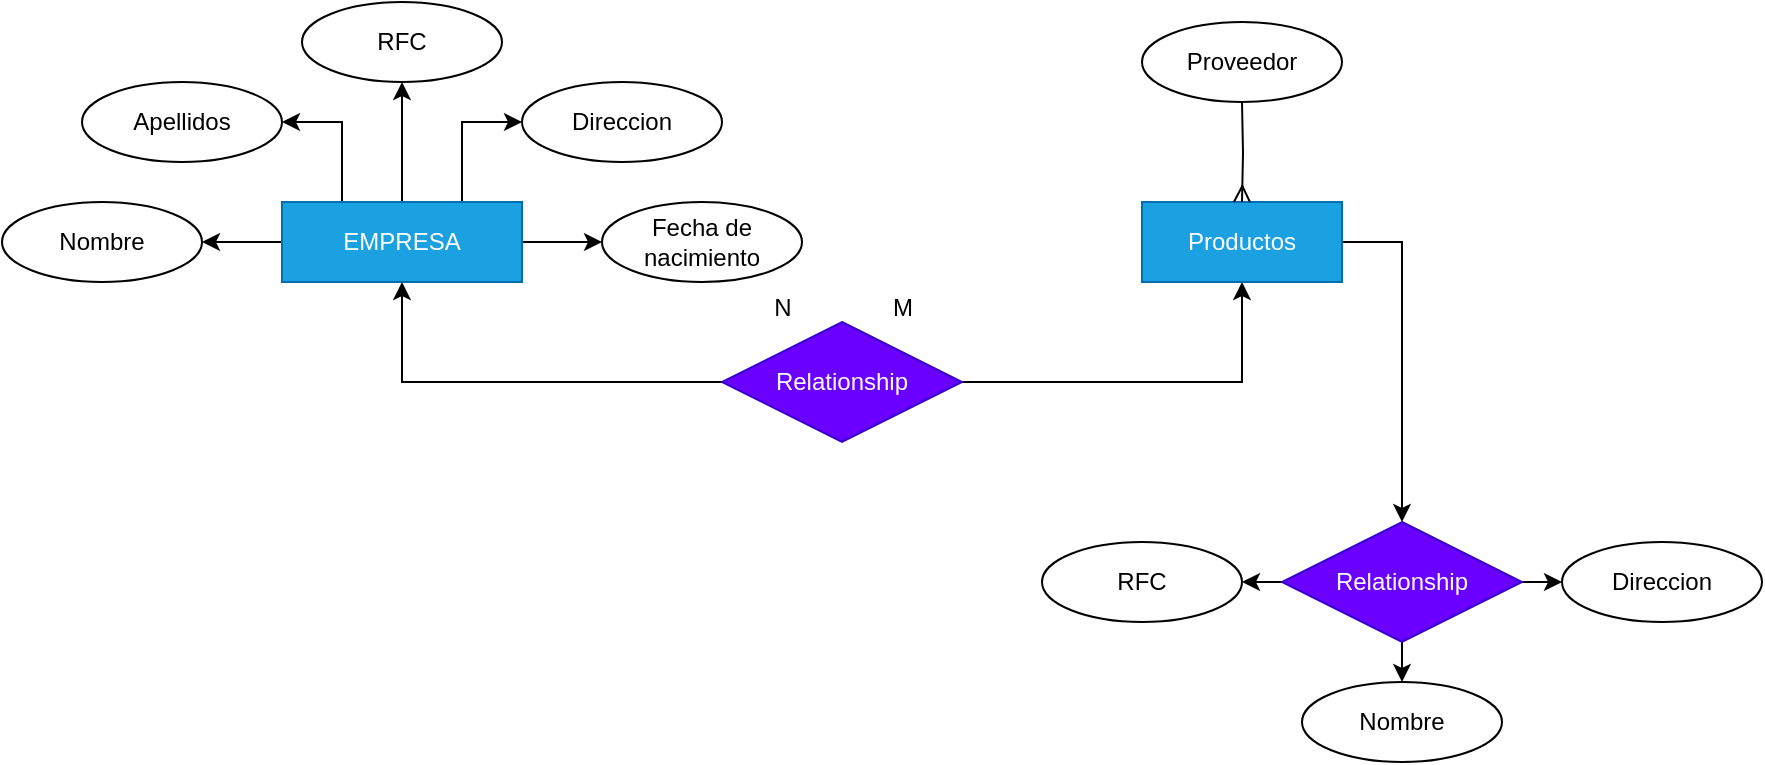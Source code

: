 <mxfile version="21.5.0" type="github">
  <diagram name="Página-1" id="BZU5Pdjm4a0VGJ9nNCwF">
    <mxGraphModel dx="2261" dy="796" grid="1" gridSize="10" guides="1" tooltips="1" connect="1" arrows="1" fold="1" page="1" pageScale="1" pageWidth="827" pageHeight="1169" math="0" shadow="0">
      <root>
        <mxCell id="0" />
        <mxCell id="1" parent="0" />
        <mxCell id="qq-Bk-SFmmzg_iNEhvCK-23" value="" style="edgeStyle=orthogonalEdgeStyle;rounded=0;orthogonalLoop=1;jettySize=auto;html=1;" parent="1" source="qq-Bk-SFmmzg_iNEhvCK-15" target="qq-Bk-SFmmzg_iNEhvCK-21" edge="1">
          <mxGeometry relative="1" as="geometry" />
        </mxCell>
        <mxCell id="qq-Bk-SFmmzg_iNEhvCK-24" style="edgeStyle=orthogonalEdgeStyle;rounded=0;orthogonalLoop=1;jettySize=auto;html=1;exitX=0.75;exitY=0;exitDx=0;exitDy=0;entryX=0;entryY=0.5;entryDx=0;entryDy=0;" parent="1" source="qq-Bk-SFmmzg_iNEhvCK-15" target="qq-Bk-SFmmzg_iNEhvCK-20" edge="1">
          <mxGeometry relative="1" as="geometry" />
        </mxCell>
        <mxCell id="qq-Bk-SFmmzg_iNEhvCK-25" style="edgeStyle=orthogonalEdgeStyle;rounded=0;orthogonalLoop=1;jettySize=auto;html=1;exitX=0.5;exitY=0;exitDx=0;exitDy=0;entryX=0.5;entryY=1;entryDx=0;entryDy=0;" parent="1" source="qq-Bk-SFmmzg_iNEhvCK-15" target="qq-Bk-SFmmzg_iNEhvCK-19" edge="1">
          <mxGeometry relative="1" as="geometry" />
        </mxCell>
        <mxCell id="QmXaTsVElWDxZMW3K1UR-1" style="edgeStyle=orthogonalEdgeStyle;rounded=0;orthogonalLoop=1;jettySize=auto;html=1;exitX=0.25;exitY=0;exitDx=0;exitDy=0;entryX=1;entryY=0.5;entryDx=0;entryDy=0;" parent="1" source="qq-Bk-SFmmzg_iNEhvCK-15" target="qq-Bk-SFmmzg_iNEhvCK-18" edge="1">
          <mxGeometry relative="1" as="geometry" />
        </mxCell>
        <mxCell id="QmXaTsVElWDxZMW3K1UR-2" style="edgeStyle=orthogonalEdgeStyle;rounded=0;orthogonalLoop=1;jettySize=auto;html=1;exitX=0;exitY=0.5;exitDx=0;exitDy=0;entryX=1;entryY=0.5;entryDx=0;entryDy=0;" parent="1" source="qq-Bk-SFmmzg_iNEhvCK-15" target="qq-Bk-SFmmzg_iNEhvCK-17" edge="1">
          <mxGeometry relative="1" as="geometry" />
        </mxCell>
        <mxCell id="qq-Bk-SFmmzg_iNEhvCK-15" value="EMPRESA" style="whiteSpace=wrap;html=1;align=center;fillColor=#1ba1e2;fontColor=#ffffff;strokeColor=#006EAF;" parent="1" vertex="1">
          <mxGeometry x="80" y="280" width="120" height="40" as="geometry" />
        </mxCell>
        <mxCell id="qq-Bk-SFmmzg_iNEhvCK-17" value="Nombre" style="ellipse;whiteSpace=wrap;html=1;align=center;" parent="1" vertex="1">
          <mxGeometry x="-60" y="280" width="100" height="40" as="geometry" />
        </mxCell>
        <mxCell id="qq-Bk-SFmmzg_iNEhvCK-18" value="Apellidos" style="ellipse;whiteSpace=wrap;html=1;align=center;" parent="1" vertex="1">
          <mxGeometry x="-20" y="220" width="100" height="40" as="geometry" />
        </mxCell>
        <mxCell id="qq-Bk-SFmmzg_iNEhvCK-19" value="RFC" style="ellipse;whiteSpace=wrap;html=1;align=center;" parent="1" vertex="1">
          <mxGeometry x="90" y="180" width="100" height="40" as="geometry" />
        </mxCell>
        <mxCell id="qq-Bk-SFmmzg_iNEhvCK-20" value="Direccion" style="ellipse;whiteSpace=wrap;html=1;align=center;" parent="1" vertex="1">
          <mxGeometry x="200" y="220" width="100" height="40" as="geometry" />
        </mxCell>
        <mxCell id="qq-Bk-SFmmzg_iNEhvCK-21" value="Fecha de nacimiento" style="ellipse;whiteSpace=wrap;html=1;align=center;" parent="1" vertex="1">
          <mxGeometry x="240" y="280" width="100" height="40" as="geometry" />
        </mxCell>
        <mxCell id="qq-Bk-SFmmzg_iNEhvCK-28" style="edgeStyle=orthogonalEdgeStyle;rounded=0;orthogonalLoop=1;jettySize=auto;html=1;entryX=0.5;entryY=1;entryDx=0;entryDy=0;" parent="1" source="qq-Bk-SFmmzg_iNEhvCK-27" target="qq-Bk-SFmmzg_iNEhvCK-15" edge="1">
          <mxGeometry relative="1" as="geometry" />
        </mxCell>
        <mxCell id="qq-Bk-SFmmzg_iNEhvCK-30" style="edgeStyle=orthogonalEdgeStyle;rounded=0;orthogonalLoop=1;jettySize=auto;html=1;exitX=1;exitY=0.5;exitDx=0;exitDy=0;entryX=0.5;entryY=1;entryDx=0;entryDy=0;" parent="1" source="qq-Bk-SFmmzg_iNEhvCK-27" target="qq-Bk-SFmmzg_iNEhvCK-29" edge="1">
          <mxGeometry relative="1" as="geometry" />
        </mxCell>
        <mxCell id="qq-Bk-SFmmzg_iNEhvCK-27" value="Relationship" style="shape=rhombus;perimeter=rhombusPerimeter;whiteSpace=wrap;html=1;align=center;fillColor=#6a00ff;fontColor=#ffffff;strokeColor=#3700CC;" parent="1" vertex="1">
          <mxGeometry x="300" y="340" width="120" height="60" as="geometry" />
        </mxCell>
        <mxCell id="qq-Bk-SFmmzg_iNEhvCK-37" style="edgeStyle=orthogonalEdgeStyle;rounded=0;orthogonalLoop=1;jettySize=auto;html=1;exitX=1;exitY=0.75;exitDx=0;exitDy=0;entryX=0.5;entryY=0;entryDx=0;entryDy=0;" parent="1" source="qq-Bk-SFmmzg_iNEhvCK-29" target="qq-Bk-SFmmzg_iNEhvCK-36" edge="1">
          <mxGeometry relative="1" as="geometry">
            <Array as="points">
              <mxPoint x="610" y="300" />
              <mxPoint x="640" y="300" />
            </Array>
          </mxGeometry>
        </mxCell>
        <mxCell id="qq-Bk-SFmmzg_iNEhvCK-29" value="Productos" style="whiteSpace=wrap;html=1;align=center;fillColor=#1ba1e2;fontColor=#ffffff;strokeColor=#006EAF;" parent="1" vertex="1">
          <mxGeometry x="510" y="280" width="100" height="40" as="geometry" />
        </mxCell>
        <mxCell id="qq-Bk-SFmmzg_iNEhvCK-41" style="edgeStyle=orthogonalEdgeStyle;rounded=0;orthogonalLoop=1;jettySize=auto;html=1;exitX=1;exitY=0.5;exitDx=0;exitDy=0;entryX=0;entryY=0.5;entryDx=0;entryDy=0;" parent="1" source="qq-Bk-SFmmzg_iNEhvCK-36" target="qq-Bk-SFmmzg_iNEhvCK-39" edge="1">
          <mxGeometry relative="1" as="geometry" />
        </mxCell>
        <mxCell id="qq-Bk-SFmmzg_iNEhvCK-42" style="edgeStyle=orthogonalEdgeStyle;rounded=0;orthogonalLoop=1;jettySize=auto;html=1;exitX=0;exitY=0.5;exitDx=0;exitDy=0;entryX=1;entryY=0.5;entryDx=0;entryDy=0;" parent="1" source="qq-Bk-SFmmzg_iNEhvCK-36" target="qq-Bk-SFmmzg_iNEhvCK-38" edge="1">
          <mxGeometry relative="1" as="geometry" />
        </mxCell>
        <mxCell id="QmXaTsVElWDxZMW3K1UR-3" style="edgeStyle=orthogonalEdgeStyle;rounded=0;orthogonalLoop=1;jettySize=auto;html=1;exitX=0.5;exitY=1;exitDx=0;exitDy=0;entryX=0.5;entryY=0;entryDx=0;entryDy=0;" parent="1" source="qq-Bk-SFmmzg_iNEhvCK-36" target="qq-Bk-SFmmzg_iNEhvCK-40" edge="1">
          <mxGeometry relative="1" as="geometry" />
        </mxCell>
        <mxCell id="qq-Bk-SFmmzg_iNEhvCK-36" value="Relationship" style="shape=rhombus;perimeter=rhombusPerimeter;whiteSpace=wrap;html=1;align=center;fillColor=#6a00ff;fontColor=#ffffff;strokeColor=#3700CC;" parent="1" vertex="1">
          <mxGeometry x="580" y="440" width="120" height="60" as="geometry" />
        </mxCell>
        <mxCell id="qq-Bk-SFmmzg_iNEhvCK-38" value="RFC" style="ellipse;whiteSpace=wrap;html=1;align=center;" parent="1" vertex="1">
          <mxGeometry x="460" y="450" width="100" height="40" as="geometry" />
        </mxCell>
        <mxCell id="qq-Bk-SFmmzg_iNEhvCK-39" value="Direccion" style="ellipse;whiteSpace=wrap;html=1;align=center;" parent="1" vertex="1">
          <mxGeometry x="720" y="450" width="100" height="40" as="geometry" />
        </mxCell>
        <mxCell id="qq-Bk-SFmmzg_iNEhvCK-40" value="Nombre" style="ellipse;whiteSpace=wrap;html=1;align=center;" parent="1" vertex="1">
          <mxGeometry x="590" y="520" width="100" height="40" as="geometry" />
        </mxCell>
        <mxCell id="QmXaTsVElWDxZMW3K1UR-7" value="" style="edgeStyle=orthogonalEdgeStyle;rounded=0;orthogonalLoop=1;jettySize=auto;html=1;endArrow=ERmany;endFill=0;" parent="1" target="qq-Bk-SFmmzg_iNEhvCK-29" edge="1">
          <mxGeometry relative="1" as="geometry">
            <mxPoint x="560" y="230" as="sourcePoint" />
          </mxGeometry>
        </mxCell>
        <mxCell id="QmXaTsVElWDxZMW3K1UR-8" value="Proveedor" style="ellipse;whiteSpace=wrap;html=1;align=center;" parent="1" vertex="1">
          <mxGeometry x="510" y="190" width="100" height="40" as="geometry" />
        </mxCell>
        <mxCell id="QmXaTsVElWDxZMW3K1UR-10" value="N" style="text;html=1;align=center;verticalAlign=middle;resizable=0;points=[];autosize=1;strokeColor=none;fillColor=none;" parent="1" vertex="1">
          <mxGeometry x="315" y="318" width="30" height="30" as="geometry" />
        </mxCell>
        <mxCell id="QmXaTsVElWDxZMW3K1UR-11" value="M" style="text;html=1;align=center;verticalAlign=middle;resizable=0;points=[];autosize=1;strokeColor=none;fillColor=none;" parent="1" vertex="1">
          <mxGeometry x="375" y="318" width="30" height="30" as="geometry" />
        </mxCell>
      </root>
    </mxGraphModel>
  </diagram>
</mxfile>
